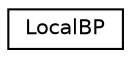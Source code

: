 digraph G
{
  edge [fontname="Helvetica",fontsize="10",labelfontname="Helvetica",labelfontsize="10"];
  node [fontname="Helvetica",fontsize="10",shape=record];
  rankdir=LR;
  Node1 [label="LocalBP",height=0.2,width=0.4,color="black", fillcolor="white", style="filled",URL="$classLocalBP.html"];
}
